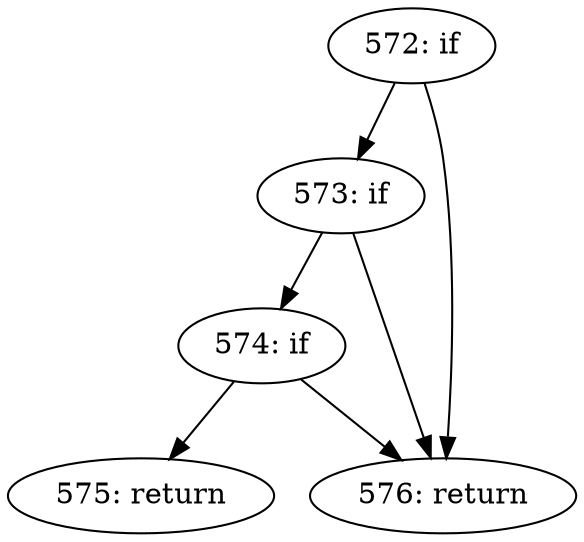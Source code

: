 digraph CFG_TCP_ECN_rcv_ecn_echo {
572 [label="572: if"]
	572 -> 573
	572 -> 576
573 [label="573: if"]
	573 -> 574
	573 -> 576
574 [label="574: if"]
	574 -> 575
	574 -> 576
575 [label="575: return"]
	
576 [label="576: return"]
	
}
